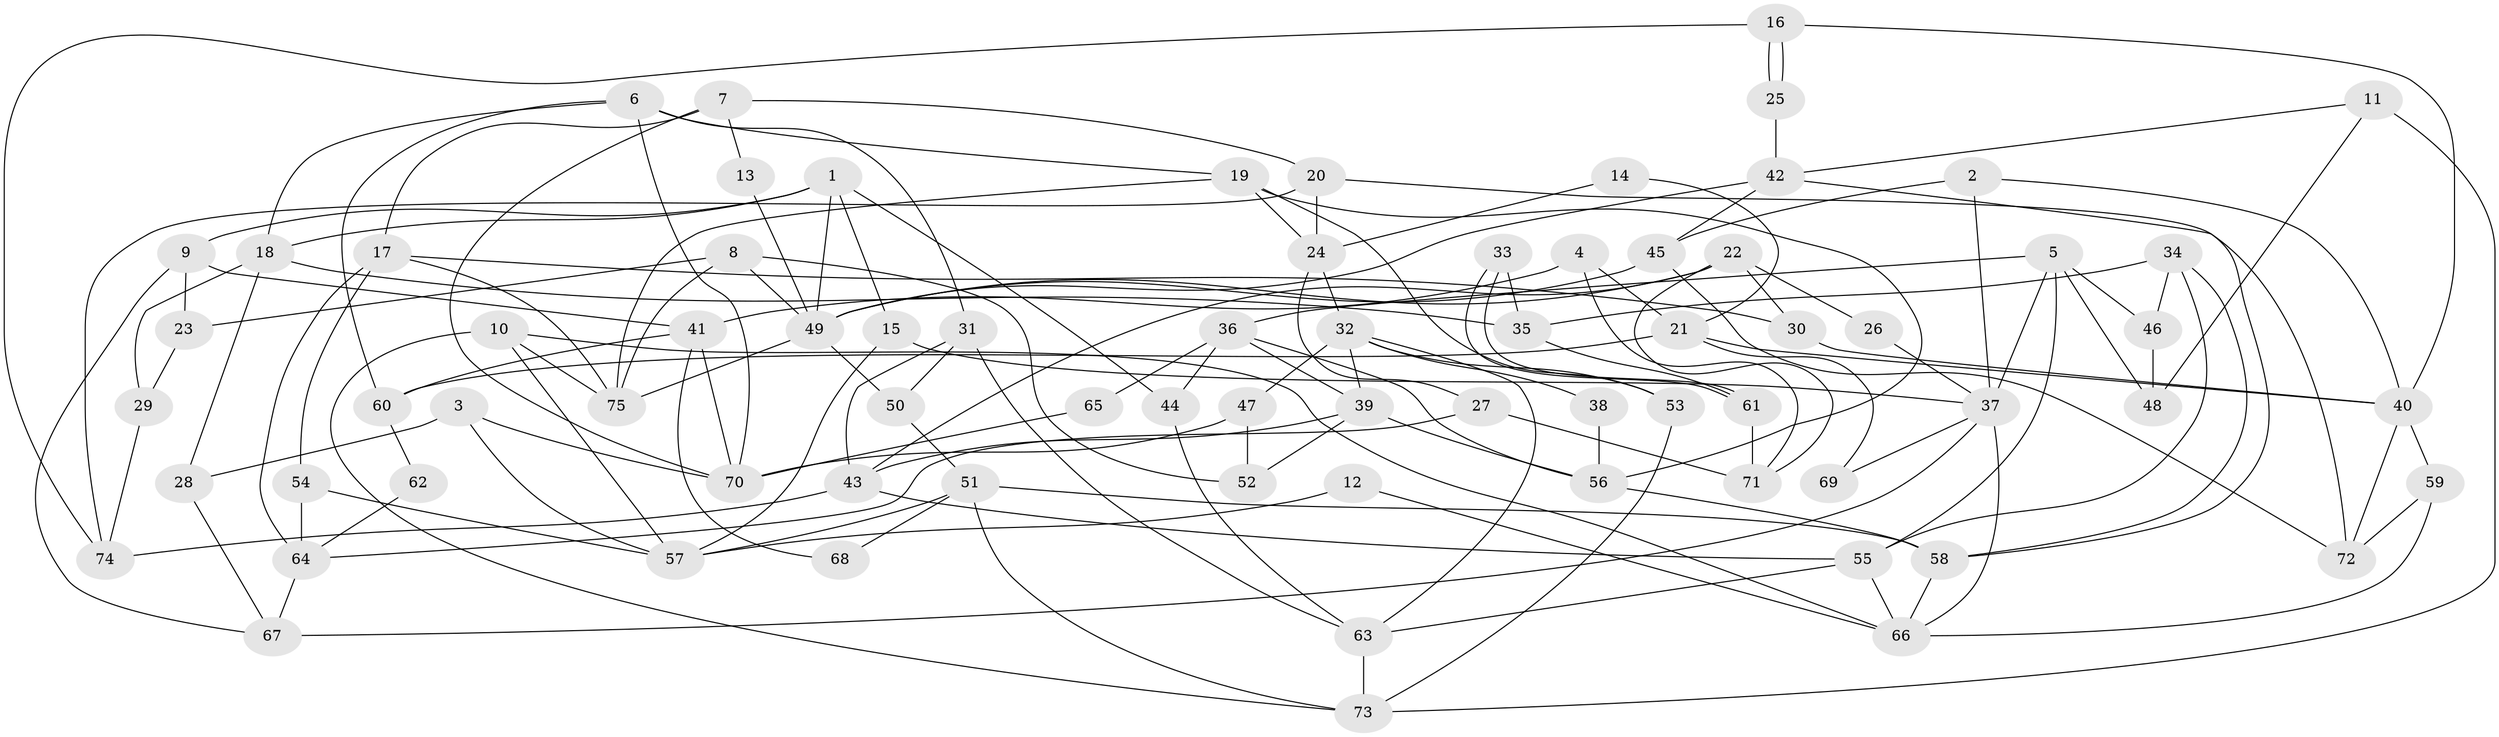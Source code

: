 // coarse degree distribution, {7: 0.1, 4: 0.13333333333333333, 5: 0.16666666666666666, 6: 0.23333333333333334, 2: 0.1, 8: 0.1, 9: 0.1, 3: 0.03333333333333333, 10: 0.03333333333333333}
// Generated by graph-tools (version 1.1) at 2025/37/03/04/25 23:37:02]
// undirected, 75 vertices, 150 edges
graph export_dot {
  node [color=gray90,style=filled];
  1;
  2;
  3;
  4;
  5;
  6;
  7;
  8;
  9;
  10;
  11;
  12;
  13;
  14;
  15;
  16;
  17;
  18;
  19;
  20;
  21;
  22;
  23;
  24;
  25;
  26;
  27;
  28;
  29;
  30;
  31;
  32;
  33;
  34;
  35;
  36;
  37;
  38;
  39;
  40;
  41;
  42;
  43;
  44;
  45;
  46;
  47;
  48;
  49;
  50;
  51;
  52;
  53;
  54;
  55;
  56;
  57;
  58;
  59;
  60;
  61;
  62;
  63;
  64;
  65;
  66;
  67;
  68;
  69;
  70;
  71;
  72;
  73;
  74;
  75;
  1 -- 49;
  1 -- 9;
  1 -- 15;
  1 -- 18;
  1 -- 44;
  2 -- 40;
  2 -- 45;
  2 -- 37;
  3 -- 57;
  3 -- 28;
  3 -- 70;
  4 -- 71;
  4 -- 41;
  4 -- 21;
  5 -- 36;
  5 -- 48;
  5 -- 37;
  5 -- 46;
  5 -- 55;
  6 -- 19;
  6 -- 31;
  6 -- 18;
  6 -- 60;
  6 -- 70;
  7 -- 17;
  7 -- 70;
  7 -- 13;
  7 -- 20;
  8 -- 52;
  8 -- 49;
  8 -- 23;
  8 -- 75;
  9 -- 41;
  9 -- 23;
  9 -- 67;
  10 -- 73;
  10 -- 66;
  10 -- 57;
  10 -- 75;
  11 -- 73;
  11 -- 42;
  11 -- 48;
  12 -- 57;
  12 -- 66;
  13 -- 49;
  14 -- 24;
  14 -- 21;
  15 -- 37;
  15 -- 57;
  16 -- 25;
  16 -- 25;
  16 -- 74;
  16 -- 40;
  17 -- 64;
  17 -- 75;
  17 -- 30;
  17 -- 54;
  18 -- 28;
  18 -- 29;
  18 -- 35;
  19 -- 24;
  19 -- 75;
  19 -- 53;
  19 -- 56;
  20 -- 72;
  20 -- 24;
  20 -- 74;
  21 -- 40;
  21 -- 60;
  21 -- 69;
  22 -- 49;
  22 -- 43;
  22 -- 26;
  22 -- 30;
  22 -- 71;
  23 -- 29;
  24 -- 32;
  24 -- 27;
  25 -- 42;
  26 -- 37;
  27 -- 64;
  27 -- 71;
  28 -- 67;
  29 -- 74;
  30 -- 40;
  31 -- 50;
  31 -- 63;
  31 -- 43;
  32 -- 39;
  32 -- 53;
  32 -- 38;
  32 -- 47;
  32 -- 63;
  33 -- 35;
  33 -- 61;
  33 -- 61;
  34 -- 55;
  34 -- 35;
  34 -- 46;
  34 -- 58;
  35 -- 61;
  36 -- 56;
  36 -- 44;
  36 -- 39;
  36 -- 65;
  37 -- 66;
  37 -- 67;
  37 -- 69;
  38 -- 56;
  39 -- 56;
  39 -- 43;
  39 -- 52;
  40 -- 59;
  40 -- 72;
  41 -- 70;
  41 -- 60;
  41 -- 68;
  42 -- 49;
  42 -- 58;
  42 -- 45;
  43 -- 55;
  43 -- 74;
  44 -- 63;
  45 -- 72;
  45 -- 49;
  46 -- 48;
  47 -- 70;
  47 -- 52;
  49 -- 75;
  49 -- 50;
  50 -- 51;
  51 -- 58;
  51 -- 57;
  51 -- 68;
  51 -- 73;
  53 -- 73;
  54 -- 57;
  54 -- 64;
  55 -- 63;
  55 -- 66;
  56 -- 58;
  58 -- 66;
  59 -- 66;
  59 -- 72;
  60 -- 62;
  61 -- 71;
  62 -- 64;
  63 -- 73;
  64 -- 67;
  65 -- 70;
}
